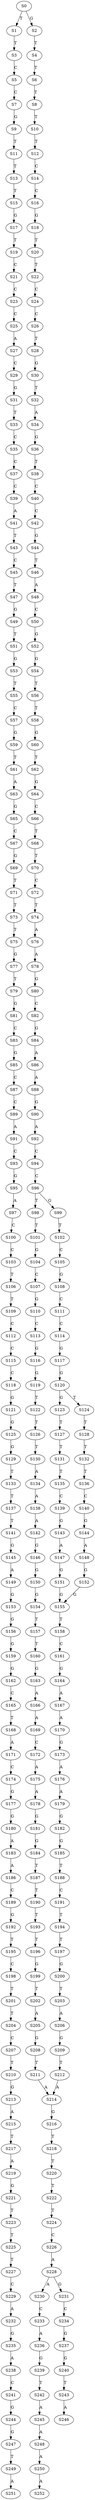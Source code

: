 strict digraph  {
	S0 -> S1 [ label = T ];
	S0 -> S2 [ label = G ];
	S1 -> S3 [ label = T ];
	S2 -> S4 [ label = T ];
	S3 -> S5 [ label = C ];
	S4 -> S6 [ label = T ];
	S5 -> S7 [ label = C ];
	S6 -> S8 [ label = T ];
	S7 -> S9 [ label = G ];
	S8 -> S10 [ label = T ];
	S9 -> S11 [ label = T ];
	S10 -> S12 [ label = T ];
	S11 -> S13 [ label = T ];
	S12 -> S14 [ label = C ];
	S13 -> S15 [ label = T ];
	S14 -> S16 [ label = C ];
	S15 -> S17 [ label = G ];
	S16 -> S18 [ label = G ];
	S17 -> S19 [ label = T ];
	S18 -> S20 [ label = T ];
	S19 -> S21 [ label = C ];
	S20 -> S22 [ label = T ];
	S21 -> S23 [ label = C ];
	S22 -> S24 [ label = C ];
	S23 -> S25 [ label = C ];
	S24 -> S26 [ label = C ];
	S25 -> S27 [ label = A ];
	S26 -> S28 [ label = T ];
	S27 -> S29 [ label = C ];
	S28 -> S30 [ label = G ];
	S29 -> S31 [ label = G ];
	S30 -> S32 [ label = T ];
	S31 -> S33 [ label = T ];
	S32 -> S34 [ label = A ];
	S33 -> S35 [ label = C ];
	S34 -> S36 [ label = G ];
	S35 -> S37 [ label = C ];
	S36 -> S38 [ label = T ];
	S37 -> S39 [ label = C ];
	S38 -> S40 [ label = C ];
	S39 -> S41 [ label = A ];
	S40 -> S42 [ label = C ];
	S41 -> S43 [ label = T ];
	S42 -> S44 [ label = G ];
	S43 -> S45 [ label = C ];
	S44 -> S46 [ label = T ];
	S45 -> S47 [ label = T ];
	S46 -> S48 [ label = A ];
	S47 -> S49 [ label = G ];
	S48 -> S50 [ label = C ];
	S49 -> S51 [ label = T ];
	S50 -> S52 [ label = G ];
	S51 -> S53 [ label = G ];
	S52 -> S54 [ label = G ];
	S53 -> S55 [ label = T ];
	S54 -> S56 [ label = T ];
	S55 -> S57 [ label = C ];
	S56 -> S58 [ label = T ];
	S57 -> S59 [ label = G ];
	S58 -> S60 [ label = G ];
	S59 -> S61 [ label = T ];
	S60 -> S62 [ label = T ];
	S61 -> S63 [ label = A ];
	S62 -> S64 [ label = G ];
	S63 -> S65 [ label = G ];
	S64 -> S66 [ label = C ];
	S65 -> S67 [ label = C ];
	S66 -> S68 [ label = T ];
	S67 -> S69 [ label = G ];
	S68 -> S70 [ label = T ];
	S69 -> S71 [ label = T ];
	S70 -> S72 [ label = C ];
	S71 -> S73 [ label = T ];
	S72 -> S74 [ label = T ];
	S73 -> S75 [ label = T ];
	S74 -> S76 [ label = A ];
	S75 -> S77 [ label = G ];
	S76 -> S78 [ label = A ];
	S77 -> S79 [ label = T ];
	S78 -> S80 [ label = G ];
	S79 -> S81 [ label = G ];
	S80 -> S82 [ label = C ];
	S81 -> S83 [ label = C ];
	S82 -> S84 [ label = G ];
	S83 -> S85 [ label = G ];
	S84 -> S86 [ label = A ];
	S85 -> S87 [ label = C ];
	S86 -> S88 [ label = A ];
	S87 -> S89 [ label = C ];
	S88 -> S90 [ label = G ];
	S89 -> S91 [ label = A ];
	S90 -> S92 [ label = A ];
	S91 -> S93 [ label = C ];
	S92 -> S94 [ label = C ];
	S93 -> S95 [ label = G ];
	S94 -> S96 [ label = C ];
	S95 -> S97 [ label = A ];
	S96 -> S98 [ label = T ];
	S96 -> S99 [ label = G ];
	S97 -> S100 [ label = C ];
	S98 -> S101 [ label = T ];
	S99 -> S102 [ label = T ];
	S100 -> S103 [ label = C ];
	S101 -> S104 [ label = G ];
	S102 -> S105 [ label = C ];
	S103 -> S106 [ label = T ];
	S104 -> S107 [ label = C ];
	S105 -> S108 [ label = G ];
	S106 -> S109 [ label = T ];
	S107 -> S110 [ label = G ];
	S108 -> S111 [ label = C ];
	S109 -> S112 [ label = C ];
	S110 -> S113 [ label = C ];
	S111 -> S114 [ label = C ];
	S112 -> S115 [ label = C ];
	S113 -> S116 [ label = G ];
	S114 -> S117 [ label = G ];
	S115 -> S118 [ label = C ];
	S116 -> S119 [ label = G ];
	S117 -> S120 [ label = G ];
	S118 -> S121 [ label = G ];
	S119 -> S122 [ label = T ];
	S120 -> S123 [ label = G ];
	S120 -> S124 [ label = T ];
	S121 -> S125 [ label = G ];
	S122 -> S126 [ label = T ];
	S123 -> S127 [ label = T ];
	S124 -> S128 [ label = T ];
	S125 -> S129 [ label = G ];
	S126 -> S130 [ label = T ];
	S127 -> S131 [ label = T ];
	S128 -> S132 [ label = T ];
	S129 -> S133 [ label = T ];
	S130 -> S134 [ label = A ];
	S131 -> S135 [ label = T ];
	S132 -> S136 [ label = T ];
	S133 -> S137 [ label = T ];
	S134 -> S138 [ label = A ];
	S135 -> S139 [ label = C ];
	S136 -> S140 [ label = C ];
	S137 -> S141 [ label = T ];
	S138 -> S142 [ label = A ];
	S139 -> S143 [ label = G ];
	S140 -> S144 [ label = G ];
	S141 -> S145 [ label = G ];
	S142 -> S146 [ label = G ];
	S143 -> S147 [ label = A ];
	S144 -> S148 [ label = A ];
	S145 -> S149 [ label = A ];
	S146 -> S150 [ label = G ];
	S147 -> S151 [ label = G ];
	S148 -> S152 [ label = G ];
	S149 -> S153 [ label = G ];
	S150 -> S154 [ label = G ];
	S151 -> S155 [ label = G ];
	S152 -> S155 [ label = G ];
	S153 -> S156 [ label = G ];
	S154 -> S157 [ label = T ];
	S155 -> S158 [ label = T ];
	S156 -> S159 [ label = G ];
	S157 -> S160 [ label = T ];
	S158 -> S161 [ label = C ];
	S159 -> S162 [ label = G ];
	S160 -> S163 [ label = G ];
	S161 -> S164 [ label = G ];
	S162 -> S165 [ label = C ];
	S163 -> S166 [ label = A ];
	S164 -> S167 [ label = A ];
	S165 -> S168 [ label = T ];
	S166 -> S169 [ label = A ];
	S167 -> S170 [ label = A ];
	S168 -> S171 [ label = A ];
	S169 -> S172 [ label = C ];
	S170 -> S173 [ label = G ];
	S171 -> S174 [ label = C ];
	S172 -> S175 [ label = A ];
	S173 -> S176 [ label = A ];
	S174 -> S177 [ label = G ];
	S175 -> S178 [ label = A ];
	S176 -> S179 [ label = A ];
	S177 -> S180 [ label = G ];
	S178 -> S181 [ label = G ];
	S179 -> S182 [ label = G ];
	S180 -> S183 [ label = A ];
	S181 -> S184 [ label = G ];
	S182 -> S185 [ label = G ];
	S183 -> S186 [ label = A ];
	S184 -> S187 [ label = T ];
	S185 -> S188 [ label = T ];
	S186 -> S189 [ label = C ];
	S187 -> S190 [ label = T ];
	S188 -> S191 [ label = C ];
	S189 -> S192 [ label = G ];
	S190 -> S193 [ label = T ];
	S191 -> S194 [ label = T ];
	S192 -> S195 [ label = T ];
	S193 -> S196 [ label = T ];
	S194 -> S197 [ label = T ];
	S195 -> S198 [ label = C ];
	S196 -> S199 [ label = G ];
	S197 -> S200 [ label = G ];
	S198 -> S201 [ label = T ];
	S199 -> S202 [ label = T ];
	S200 -> S203 [ label = T ];
	S201 -> S204 [ label = T ];
	S202 -> S205 [ label = A ];
	S203 -> S206 [ label = A ];
	S204 -> S207 [ label = C ];
	S205 -> S208 [ label = G ];
	S206 -> S209 [ label = G ];
	S207 -> S210 [ label = T ];
	S208 -> S211 [ label = T ];
	S209 -> S212 [ label = T ];
	S210 -> S213 [ label = G ];
	S211 -> S214 [ label = A ];
	S212 -> S214 [ label = A ];
	S213 -> S215 [ label = A ];
	S214 -> S216 [ label = G ];
	S215 -> S217 [ label = T ];
	S216 -> S218 [ label = T ];
	S217 -> S219 [ label = A ];
	S218 -> S220 [ label = T ];
	S219 -> S221 [ label = G ];
	S220 -> S222 [ label = T ];
	S221 -> S223 [ label = T ];
	S222 -> S224 [ label = T ];
	S223 -> S225 [ label = T ];
	S224 -> S226 [ label = C ];
	S225 -> S227 [ label = T ];
	S226 -> S228 [ label = A ];
	S227 -> S229 [ label = C ];
	S228 -> S230 [ label = A ];
	S228 -> S231 [ label = G ];
	S229 -> S232 [ label = A ];
	S230 -> S233 [ label = C ];
	S231 -> S234 [ label = C ];
	S232 -> S235 [ label = G ];
	S233 -> S236 [ label = A ];
	S234 -> S237 [ label = G ];
	S235 -> S238 [ label = A ];
	S236 -> S239 [ label = G ];
	S237 -> S240 [ label = G ];
	S238 -> S241 [ label = C ];
	S239 -> S242 [ label = T ];
	S240 -> S243 [ label = T ];
	S241 -> S244 [ label = G ];
	S242 -> S245 [ label = A ];
	S243 -> S246 [ label = A ];
	S244 -> S247 [ label = G ];
	S245 -> S248 [ label = A ];
	S247 -> S249 [ label = T ];
	S248 -> S250 [ label = A ];
	S249 -> S251 [ label = A ];
	S250 -> S252 [ label = A ];
}
